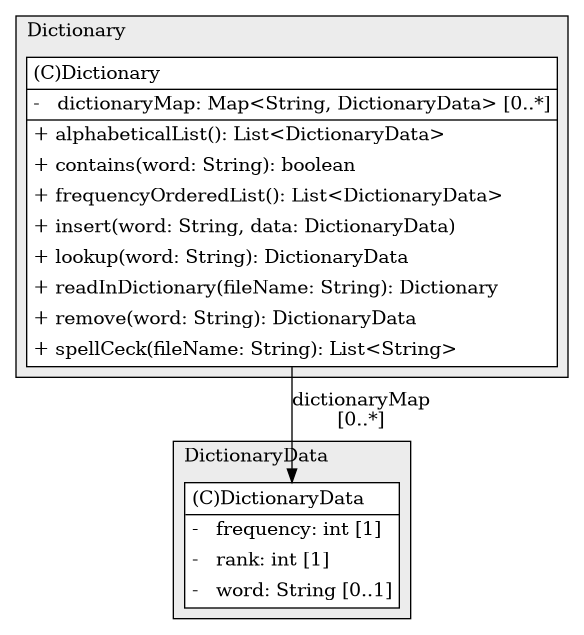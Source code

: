 @startuml

/' diagram meta data start
config=StructureConfiguration;
{
  "projectClassification": {
    "searchMode": "OpenProject", // OpenProject, AllProjects
    "includedProjects": "",
    "pathEndKeywords": "*.impl",
    "isClientPath": "",
    "isClientName": "",
    "isTestPath": "",
    "isTestName": "",
    "isMappingPath": "",
    "isMappingName": "",
    "isDataAccessPath": "",
    "isDataAccessName": "",
    "isDataStructurePath": "",
    "isDataStructureName": "",
    "isInterfaceStructuresPath": "",
    "isInterfaceStructuresName": "",
    "isEntryPointPath": "",
    "isEntryPointName": "",
    "treatFinalFieldsAsMandatory": false
  },
  "graphRestriction": {
    "classPackageExcludeFilter": "",
    "classPackageIncludeFilter": "",
    "classNameExcludeFilter": "",
    "classNameIncludeFilter": "",
    "methodNameExcludeFilter": "",
    "methodNameIncludeFilter": "",
    "removeByInheritance": "", // inheritance/annotation based filtering is done in a second step
    "removeByAnnotation": "",
    "removeByClassPackage": "", // cleanup the graph after inheritance/annotation based filtering is done
    "removeByClassName": "",
    "cutMappings": false,
    "cutEnum": true,
    "cutTests": true,
    "cutClient": true,
    "cutDataAccess": true,
    "cutInterfaceStructures": true,
    "cutDataStructures": true,
    "cutGetterAndSetter": true,
    "cutConstructors": true
  },
  "graphTraversal": {
    "forwardDepth": 3,
    "backwardDepth": 3,
    "classPackageExcludeFilter": "",
    "classPackageIncludeFilter": "",
    "classNameExcludeFilter": "",
    "classNameIncludeFilter": "",
    "methodNameExcludeFilter": "",
    "methodNameIncludeFilter": "",
    "hideMappings": false,
    "hideDataStructures": false,
    "hidePrivateMethods": true,
    "hideInterfaceCalls": true, // indirection: implementation -> interface (is hidden) -> implementation
    "onlyShowApplicationEntryPoints": false, // root node is included
    "useMethodCallsForStructureDiagram": "ForwardOnly" // ForwardOnly, BothDirections, No
  },
  "details": {
    "aggregation": "GroupByClass", // ByClass, GroupByClass, None
    "showClassGenericTypes": true,
    "showMethods": true,
    "showMethodParameterNames": true,
    "showMethodParameterTypes": true,
    "showMethodReturnType": true,
    "showPackageLevels": 2,
    "showDetailedClassStructure": true
  },
  "rootClass": "DictionaryData",
  "extensionCallbackMethod": "" // qualified.class.name#methodName - signature: public static String method(String)
}
diagram meta data end '/



digraph g {
    rankdir="TB"
    splines=polyline
    

'nodes 
subgraph cluster_1854452554 { 
   	label=Dictionary
	labeljust=l
	fillcolor="#ececec"
	style=filled
   
   Dictionary1854452554[
	label=<<TABLE BORDER="1" CELLBORDER="0" CELLPADDING="4" CELLSPACING="0">
<TR><TD ALIGN="LEFT" >(C)Dictionary</TD></TR>
<HR/>
<TR><TD ALIGN="LEFT" >-   dictionaryMap: Map&lt;String, DictionaryData&gt; [0..*]</TD></TR>
<HR/>
<TR><TD ALIGN="LEFT" >+ alphabeticalList(): List&lt;DictionaryData&gt;</TD></TR>
<TR><TD ALIGN="LEFT" >+ contains(word: String): boolean</TD></TR>
<TR><TD ALIGN="LEFT" >+ frequencyOrderedList(): List&lt;DictionaryData&gt;</TD></TR>
<TR><TD ALIGN="LEFT" >+ insert(word: String, data: DictionaryData)</TD></TR>
<TR><TD ALIGN="LEFT" >+ lookup(word: String): DictionaryData</TD></TR>
<TR><TD ALIGN="LEFT" >+ readInDictionary(fileName: String): Dictionary</TD></TR>
<TR><TD ALIGN="LEFT" >+ remove(word: String): DictionaryData</TD></TR>
<TR><TD ALIGN="LEFT" >+ spellCeck(fileName: String): List&lt;String&gt;</TD></TR>
</TABLE>>
	style=filled
	margin=0
	shape=plaintext
	fillcolor="#FFFFFF"
];
} 

subgraph cluster_924214656 { 
   	label=DictionaryData
	labeljust=l
	fillcolor="#ececec"
	style=filled
   
   DictionaryData924214656[
	label=<<TABLE BORDER="1" CELLBORDER="0" CELLPADDING="4" CELLSPACING="0">
<TR><TD ALIGN="LEFT" >(C)DictionaryData</TD></TR>
<HR/>
<TR><TD ALIGN="LEFT" >-   frequency: int [1]</TD></TR>
<TR><TD ALIGN="LEFT" >-   rank: int [1]</TD></TR>
<TR><TD ALIGN="LEFT" >-   word: String [0..1]</TD></TR>
</TABLE>>
	style=filled
	margin=0
	shape=plaintext
	fillcolor="#FFFFFF"
];
} 

'edges    
Dictionary1854452554 -> DictionaryData924214656[label="dictionaryMap
[0..*]"];
    
}
@enduml